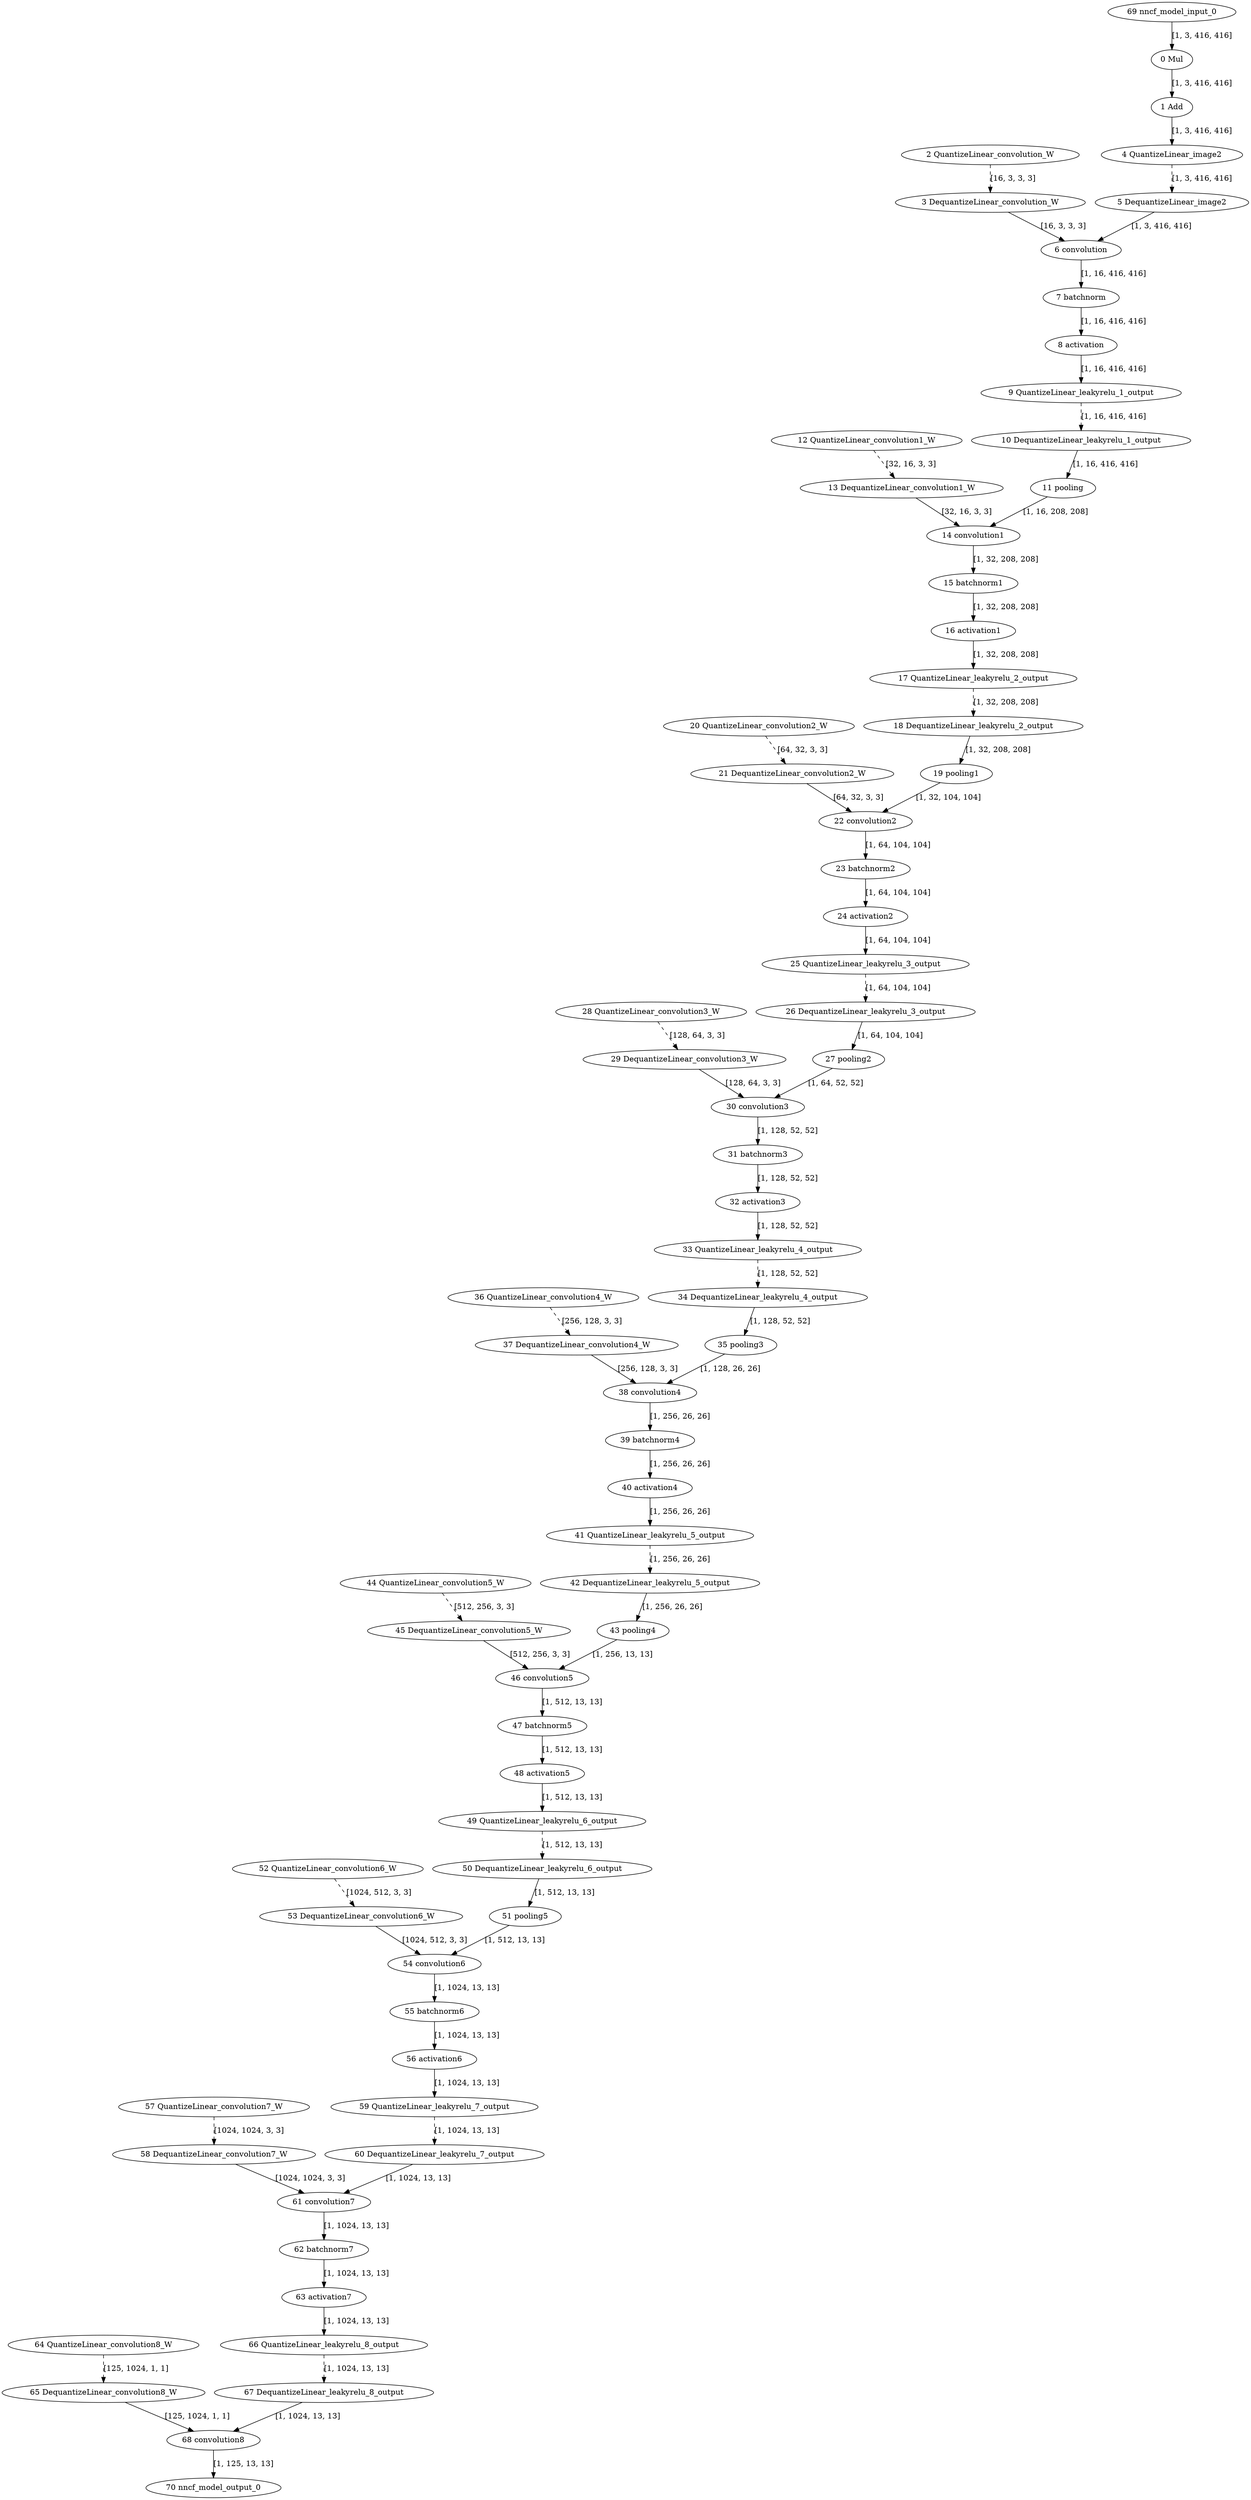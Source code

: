 strict digraph  {
"0 Mul" [id=0, type=Mul];
"1 Add" [id=1, type=Add];
"2 QuantizeLinear_convolution_W" [id=2, type=QuantizeLinear];
"3 DequantizeLinear_convolution_W" [id=3, type=DequantizeLinear];
"4 QuantizeLinear_image2" [id=4, type=QuantizeLinear];
"5 DequantizeLinear_image2" [id=5, type=DequantizeLinear];
"6 convolution" [id=6, type=Conv];
"7 batchnorm" [id=7, type=BatchNormalization];
"8 activation" [id=8, type=LeakyRelu];
"9 QuantizeLinear_leakyrelu_1_output" [id=9, type=QuantizeLinear];
"10 DequantizeLinear_leakyrelu_1_output" [id=10, type=DequantizeLinear];
"11 pooling" [id=11, type=MaxPool];
"12 QuantizeLinear_convolution1_W" [id=12, type=QuantizeLinear];
"13 DequantizeLinear_convolution1_W" [id=13, type=DequantizeLinear];
"14 convolution1" [id=14, type=Conv];
"15 batchnorm1" [id=15, type=BatchNormalization];
"16 activation1" [id=16, type=LeakyRelu];
"17 QuantizeLinear_leakyrelu_2_output" [id=17, type=QuantizeLinear];
"18 DequantizeLinear_leakyrelu_2_output" [id=18, type=DequantizeLinear];
"19 pooling1" [id=19, type=MaxPool];
"20 QuantizeLinear_convolution2_W" [id=20, type=QuantizeLinear];
"21 DequantizeLinear_convolution2_W" [id=21, type=DequantizeLinear];
"22 convolution2" [id=22, type=Conv];
"23 batchnorm2" [id=23, type=BatchNormalization];
"24 activation2" [id=24, type=LeakyRelu];
"25 QuantizeLinear_leakyrelu_3_output" [id=25, type=QuantizeLinear];
"26 DequantizeLinear_leakyrelu_3_output" [id=26, type=DequantizeLinear];
"27 pooling2" [id=27, type=MaxPool];
"28 QuantizeLinear_convolution3_W" [id=28, type=QuantizeLinear];
"29 DequantizeLinear_convolution3_W" [id=29, type=DequantizeLinear];
"30 convolution3" [id=30, type=Conv];
"31 batchnorm3" [id=31, type=BatchNormalization];
"32 activation3" [id=32, type=LeakyRelu];
"33 QuantizeLinear_leakyrelu_4_output" [id=33, type=QuantizeLinear];
"34 DequantizeLinear_leakyrelu_4_output" [id=34, type=DequantizeLinear];
"35 pooling3" [id=35, type=MaxPool];
"36 QuantizeLinear_convolution4_W" [id=36, type=QuantizeLinear];
"37 DequantizeLinear_convolution4_W" [id=37, type=DequantizeLinear];
"38 convolution4" [id=38, type=Conv];
"39 batchnorm4" [id=39, type=BatchNormalization];
"40 activation4" [id=40, type=LeakyRelu];
"41 QuantizeLinear_leakyrelu_5_output" [id=41, type=QuantizeLinear];
"42 DequantizeLinear_leakyrelu_5_output" [id=42, type=DequantizeLinear];
"43 pooling4" [id=43, type=MaxPool];
"44 QuantizeLinear_convolution5_W" [id=44, type=QuantizeLinear];
"45 DequantizeLinear_convolution5_W" [id=45, type=DequantizeLinear];
"46 convolution5" [id=46, type=Conv];
"47 batchnorm5" [id=47, type=BatchNormalization];
"48 activation5" [id=48, type=LeakyRelu];
"49 QuantizeLinear_leakyrelu_6_output" [id=49, type=QuantizeLinear];
"50 DequantizeLinear_leakyrelu_6_output" [id=50, type=DequantizeLinear];
"51 pooling5" [id=51, type=MaxPool];
"52 QuantizeLinear_convolution6_W" [id=52, type=QuantizeLinear];
"53 DequantizeLinear_convolution6_W" [id=53, type=DequantizeLinear];
"54 convolution6" [id=54, type=Conv];
"55 batchnorm6" [id=55, type=BatchNormalization];
"56 activation6" [id=56, type=LeakyRelu];
"57 QuantizeLinear_convolution7_W" [id=57, type=QuantizeLinear];
"58 DequantizeLinear_convolution7_W" [id=58, type=DequantizeLinear];
"59 QuantizeLinear_leakyrelu_7_output" [id=59, type=QuantizeLinear];
"60 DequantizeLinear_leakyrelu_7_output" [id=60, type=DequantizeLinear];
"61 convolution7" [id=61, type=Conv];
"62 batchnorm7" [id=62, type=BatchNormalization];
"63 activation7" [id=63, type=LeakyRelu];
"64 QuantizeLinear_convolution8_W" [id=64, type=QuantizeLinear];
"65 DequantizeLinear_convolution8_W" [id=65, type=DequantizeLinear];
"66 QuantizeLinear_leakyrelu_8_output" [id=66, type=QuantizeLinear];
"67 DequantizeLinear_leakyrelu_8_output" [id=67, type=DequantizeLinear];
"68 convolution8" [id=68, type=Conv];
"69 nncf_model_input_0" [id=69, type=nncf_model_input];
"70 nncf_model_output_0" [id=70, type=nncf_model_output];
"0 Mul" -> "1 Add"  [label="[1, 3, 416, 416]", style=solid];
"1 Add" -> "4 QuantizeLinear_image2"  [label="[1, 3, 416, 416]", style=solid];
"2 QuantizeLinear_convolution_W" -> "3 DequantizeLinear_convolution_W"  [label="[16, 3, 3, 3]", style=dashed];
"3 DequantizeLinear_convolution_W" -> "6 convolution"  [label="[16, 3, 3, 3]", style=solid];
"4 QuantizeLinear_image2" -> "5 DequantizeLinear_image2"  [label="[1, 3, 416, 416]", style=dashed];
"5 DequantizeLinear_image2" -> "6 convolution"  [label="[1, 3, 416, 416]", style=solid];
"6 convolution" -> "7 batchnorm"  [label="[1, 16, 416, 416]", style=solid];
"7 batchnorm" -> "8 activation"  [label="[1, 16, 416, 416]", style=solid];
"8 activation" -> "9 QuantizeLinear_leakyrelu_1_output"  [label="[1, 16, 416, 416]", style=solid];
"9 QuantizeLinear_leakyrelu_1_output" -> "10 DequantizeLinear_leakyrelu_1_output"  [label="[1, 16, 416, 416]", style=dashed];
"10 DequantizeLinear_leakyrelu_1_output" -> "11 pooling"  [label="[1, 16, 416, 416]", style=solid];
"11 pooling" -> "14 convolution1"  [label="[1, 16, 208, 208]", style=solid];
"12 QuantizeLinear_convolution1_W" -> "13 DequantizeLinear_convolution1_W"  [label="[32, 16, 3, 3]", style=dashed];
"13 DequantizeLinear_convolution1_W" -> "14 convolution1"  [label="[32, 16, 3, 3]", style=solid];
"14 convolution1" -> "15 batchnorm1"  [label="[1, 32, 208, 208]", style=solid];
"15 batchnorm1" -> "16 activation1"  [label="[1, 32, 208, 208]", style=solid];
"16 activation1" -> "17 QuantizeLinear_leakyrelu_2_output"  [label="[1, 32, 208, 208]", style=solid];
"17 QuantizeLinear_leakyrelu_2_output" -> "18 DequantizeLinear_leakyrelu_2_output"  [label="[1, 32, 208, 208]", style=dashed];
"18 DequantizeLinear_leakyrelu_2_output" -> "19 pooling1"  [label="[1, 32, 208, 208]", style=solid];
"19 pooling1" -> "22 convolution2"  [label="[1, 32, 104, 104]", style=solid];
"20 QuantizeLinear_convolution2_W" -> "21 DequantizeLinear_convolution2_W"  [label="[64, 32, 3, 3]", style=dashed];
"21 DequantizeLinear_convolution2_W" -> "22 convolution2"  [label="[64, 32, 3, 3]", style=solid];
"22 convolution2" -> "23 batchnorm2"  [label="[1, 64, 104, 104]", style=solid];
"23 batchnorm2" -> "24 activation2"  [label="[1, 64, 104, 104]", style=solid];
"24 activation2" -> "25 QuantizeLinear_leakyrelu_3_output"  [label="[1, 64, 104, 104]", style=solid];
"25 QuantizeLinear_leakyrelu_3_output" -> "26 DequantizeLinear_leakyrelu_3_output"  [label="[1, 64, 104, 104]", style=dashed];
"26 DequantizeLinear_leakyrelu_3_output" -> "27 pooling2"  [label="[1, 64, 104, 104]", style=solid];
"27 pooling2" -> "30 convolution3"  [label="[1, 64, 52, 52]", style=solid];
"28 QuantizeLinear_convolution3_W" -> "29 DequantizeLinear_convolution3_W"  [label="[128, 64, 3, 3]", style=dashed];
"29 DequantizeLinear_convolution3_W" -> "30 convolution3"  [label="[128, 64, 3, 3]", style=solid];
"30 convolution3" -> "31 batchnorm3"  [label="[1, 128, 52, 52]", style=solid];
"31 batchnorm3" -> "32 activation3"  [label="[1, 128, 52, 52]", style=solid];
"32 activation3" -> "33 QuantizeLinear_leakyrelu_4_output"  [label="[1, 128, 52, 52]", style=solid];
"33 QuantizeLinear_leakyrelu_4_output" -> "34 DequantizeLinear_leakyrelu_4_output"  [label="[1, 128, 52, 52]", style=dashed];
"34 DequantizeLinear_leakyrelu_4_output" -> "35 pooling3"  [label="[1, 128, 52, 52]", style=solid];
"35 pooling3" -> "38 convolution4"  [label="[1, 128, 26, 26]", style=solid];
"36 QuantizeLinear_convolution4_W" -> "37 DequantizeLinear_convolution4_W"  [label="[256, 128, 3, 3]", style=dashed];
"37 DequantizeLinear_convolution4_W" -> "38 convolution4"  [label="[256, 128, 3, 3]", style=solid];
"38 convolution4" -> "39 batchnorm4"  [label="[1, 256, 26, 26]", style=solid];
"39 batchnorm4" -> "40 activation4"  [label="[1, 256, 26, 26]", style=solid];
"40 activation4" -> "41 QuantizeLinear_leakyrelu_5_output"  [label="[1, 256, 26, 26]", style=solid];
"41 QuantizeLinear_leakyrelu_5_output" -> "42 DequantizeLinear_leakyrelu_5_output"  [label="[1, 256, 26, 26]", style=dashed];
"42 DequantizeLinear_leakyrelu_5_output" -> "43 pooling4"  [label="[1, 256, 26, 26]", style=solid];
"43 pooling4" -> "46 convolution5"  [label="[1, 256, 13, 13]", style=solid];
"44 QuantizeLinear_convolution5_W" -> "45 DequantizeLinear_convolution5_W"  [label="[512, 256, 3, 3]", style=dashed];
"45 DequantizeLinear_convolution5_W" -> "46 convolution5"  [label="[512, 256, 3, 3]", style=solid];
"46 convolution5" -> "47 batchnorm5"  [label="[1, 512, 13, 13]", style=solid];
"47 batchnorm5" -> "48 activation5"  [label="[1, 512, 13, 13]", style=solid];
"48 activation5" -> "49 QuantizeLinear_leakyrelu_6_output"  [label="[1, 512, 13, 13]", style=solid];
"49 QuantizeLinear_leakyrelu_6_output" -> "50 DequantizeLinear_leakyrelu_6_output"  [label="[1, 512, 13, 13]", style=dashed];
"50 DequantizeLinear_leakyrelu_6_output" -> "51 pooling5"  [label="[1, 512, 13, 13]", style=solid];
"51 pooling5" -> "54 convolution6"  [label="[1, 512, 13, 13]", style=solid];
"52 QuantizeLinear_convolution6_W" -> "53 DequantizeLinear_convolution6_W"  [label="[1024, 512, 3, 3]", style=dashed];
"53 DequantizeLinear_convolution6_W" -> "54 convolution6"  [label="[1024, 512, 3, 3]", style=solid];
"54 convolution6" -> "55 batchnorm6"  [label="[1, 1024, 13, 13]", style=solid];
"55 batchnorm6" -> "56 activation6"  [label="[1, 1024, 13, 13]", style=solid];
"56 activation6" -> "59 QuantizeLinear_leakyrelu_7_output"  [label="[1, 1024, 13, 13]", style=solid];
"57 QuantizeLinear_convolution7_W" -> "58 DequantizeLinear_convolution7_W"  [label="[1024, 1024, 3, 3]", style=dashed];
"58 DequantizeLinear_convolution7_W" -> "61 convolution7"  [label="[1024, 1024, 3, 3]", style=solid];
"59 QuantizeLinear_leakyrelu_7_output" -> "60 DequantizeLinear_leakyrelu_7_output"  [label="[1, 1024, 13, 13]", style=dashed];
"60 DequantizeLinear_leakyrelu_7_output" -> "61 convolution7"  [label="[1, 1024, 13, 13]", style=solid];
"61 convolution7" -> "62 batchnorm7"  [label="[1, 1024, 13, 13]", style=solid];
"62 batchnorm7" -> "63 activation7"  [label="[1, 1024, 13, 13]", style=solid];
"63 activation7" -> "66 QuantizeLinear_leakyrelu_8_output"  [label="[1, 1024, 13, 13]", style=solid];
"64 QuantizeLinear_convolution8_W" -> "65 DequantizeLinear_convolution8_W"  [label="[125, 1024, 1, 1]", style=dashed];
"65 DequantizeLinear_convolution8_W" -> "68 convolution8"  [label="[125, 1024, 1, 1]", style=solid];
"66 QuantizeLinear_leakyrelu_8_output" -> "67 DequantizeLinear_leakyrelu_8_output"  [label="[1, 1024, 13, 13]", style=dashed];
"67 DequantizeLinear_leakyrelu_8_output" -> "68 convolution8"  [label="[1, 1024, 13, 13]", style=solid];
"68 convolution8" -> "70 nncf_model_output_0"  [label="[1, 125, 13, 13]", style=solid];
"69 nncf_model_input_0" -> "0 Mul"  [label="[1, 3, 416, 416]", style=solid];
}
